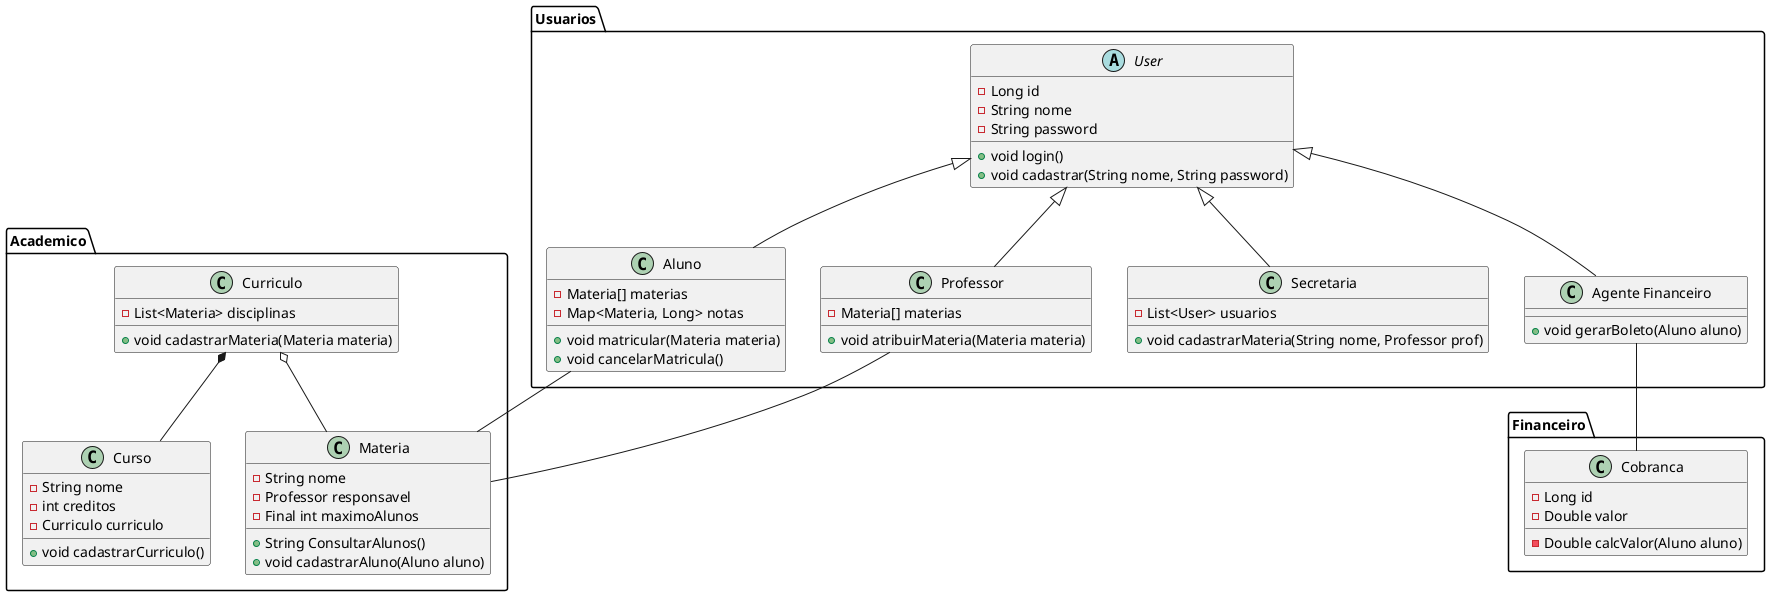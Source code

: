 @startuml diagramaDeClasse


package "Usuarios"{
    User <|-- Aluno
    User <|-- Prof
    User <|-- Sec
    User <|-- Cobrador

    abstract class "User"{ 
        -Long id 
        -String nome 
        -String password

        +void login()
        +void cadastrar(String nome, String password)
    }

    class "Aluno"{ 
        -Materia[] materias
        -Map<Materia, Long> notas

        +void matricular(Materia materia)
        +void cancelarMatricula()
    }

    class "Professor" as Prof{
        -Materia[] materias
        +void atribuirMateria(Materia materia)
    }

    class "Secretaria" as Sec{
        -List<User> usuarios

        +void cadastrarMateria(String nome, Professor prof)
    }

    class "Agente Financeiro" as Cobrador{
        +void gerarBoleto(Aluno aluno)
    }

}

package "Academico"{
    Materia -- Prof
    Aluno -- Materia
    Curriculo *-- Curso
    Curriculo o-- Materia

    class "Materia" { 
        -String nome 
        -Professor responsavel 
        -Final int maximoAlunos

        +String ConsultarAlunos()
        +void cadastrarAluno(Aluno aluno) 
    }


    class "Curso"{
        -String nome
        -int creditos
        -Curriculo curriculo

        +void cadastrarCurriculo()
    }

    class "Curriculo"{
        -List<Materia> disciplinas
        +void cadastrarMateria(Materia materia)
    }
}

package "Financeiro"{ 
    Cobrador -- Cobranca

    class "Cobranca"{
        -Long id
        -Double valor

        -Double calcValor(Aluno aluno)
    } 
}


@enduml
